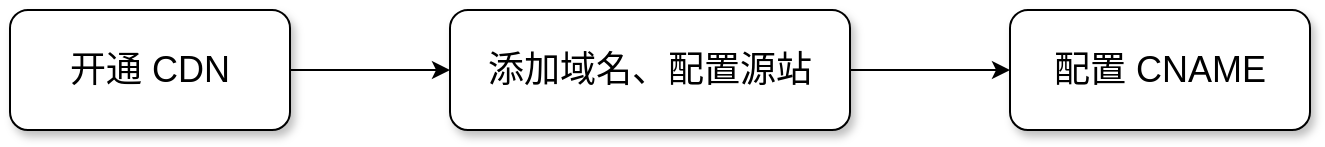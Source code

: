 <mxfile version="15.5.5" type="github">
  <diagram id="ZUt90-R5UI0e4E_RIMan" name="Page-1">
    <mxGraphModel dx="1243" dy="808" grid="0" gridSize="10" guides="1" tooltips="1" connect="1" arrows="1" fold="1" page="1" pageScale="1" pageWidth="827" pageHeight="1169" math="0" shadow="0">
      <root>
        <mxCell id="0" />
        <mxCell id="1" parent="0" />
        <mxCell id="uD6qEYLC0nWCSuIc1k4a-6" value="" style="edgeStyle=orthogonalEdgeStyle;orthogonalLoop=1;jettySize=auto;html=1;fontSize=18;" edge="1" parent="1" source="uD6qEYLC0nWCSuIc1k4a-1" target="uD6qEYLC0nWCSuIc1k4a-4">
          <mxGeometry relative="1" as="geometry" />
        </mxCell>
        <mxCell id="uD6qEYLC0nWCSuIc1k4a-1" value="&lt;font style=&quot;font-size: 18px&quot;&gt;开通 CDN&lt;/font&gt;" style="whiteSpace=wrap;html=1;glass=0;shadow=1;rounded=1;" vertex="1" parent="1">
          <mxGeometry x="98" y="318" width="140" height="60" as="geometry" />
        </mxCell>
        <mxCell id="uD6qEYLC0nWCSuIc1k4a-7" value="" style="edgeStyle=orthogonalEdgeStyle;orthogonalLoop=1;jettySize=auto;html=1;fontSize=18;" edge="1" parent="1" source="uD6qEYLC0nWCSuIc1k4a-4" target="uD6qEYLC0nWCSuIc1k4a-5">
          <mxGeometry relative="1" as="geometry" />
        </mxCell>
        <mxCell id="uD6qEYLC0nWCSuIc1k4a-4" value="&lt;font style=&quot;font-size: 18px&quot;&gt;添加域名、配置源站&lt;br&gt;&lt;/font&gt;" style="whiteSpace=wrap;html=1;glass=0;shadow=1;rounded=1;" vertex="1" parent="1">
          <mxGeometry x="318" y="318" width="200" height="60" as="geometry" />
        </mxCell>
        <mxCell id="uD6qEYLC0nWCSuIc1k4a-5" value="&lt;font style=&quot;font-size: 18px&quot;&gt;配置 CNAME&lt;/font&gt;" style="whiteSpace=wrap;html=1;glass=0;shadow=1;rounded=1;" vertex="1" parent="1">
          <mxGeometry x="598" y="318" width="150" height="60" as="geometry" />
        </mxCell>
      </root>
    </mxGraphModel>
  </diagram>
</mxfile>
